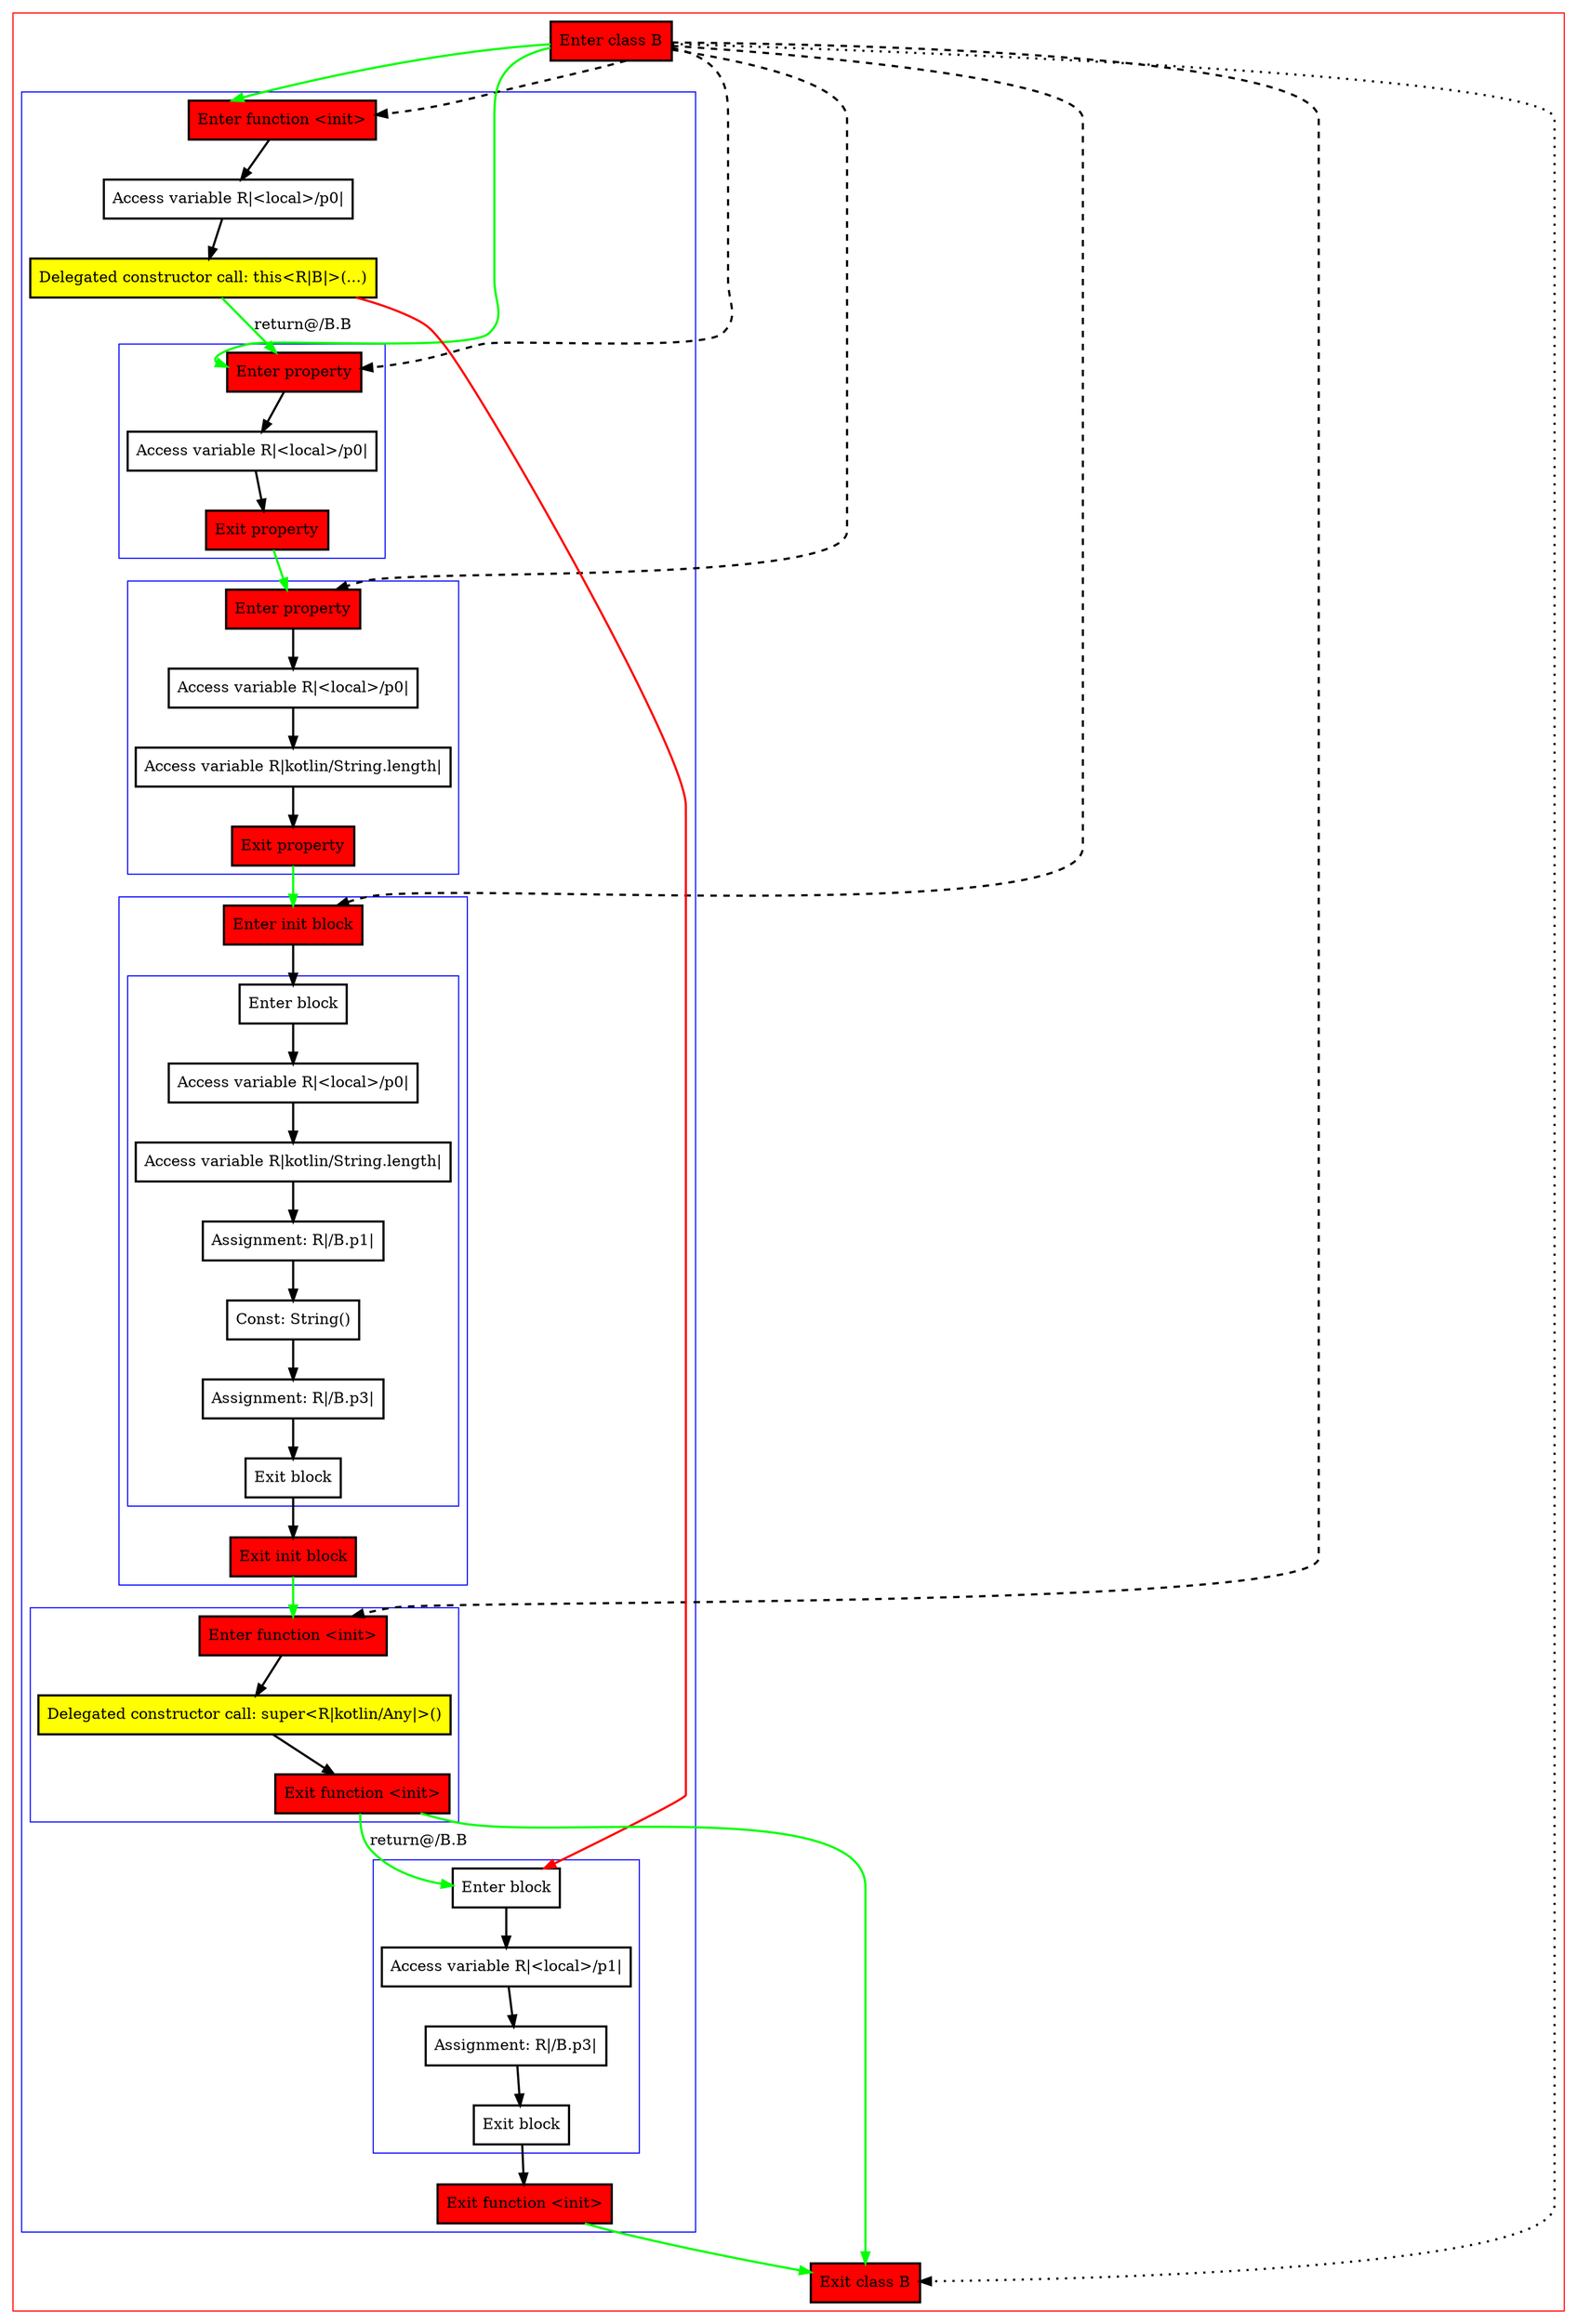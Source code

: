 digraph secondaryConstructorCfg_kt {
    graph [nodesep=3]
    node [shape=box penwidth=2]
    edge [penwidth=2]

    subgraph cluster_0 {
        color=red
        0 [label="Enter class B" style="filled" fillcolor=red];
        subgraph cluster_1 {
            color=blue
            1 [label="Enter function <init>" style="filled" fillcolor=red];
            2 [label="Access variable R|<local>/p0|"];
            3 [label="Delegated constructor call: this<R|B|>(...)" style="filled" fillcolor=yellow];
            subgraph cluster_2 {
                color=blue
                4 [label="Enter property" style="filled" fillcolor=red];
                5 [label="Access variable R|<local>/p0|"];
                6 [label="Exit property" style="filled" fillcolor=red];
            }
            subgraph cluster_3 {
                color=blue
                7 [label="Enter property" style="filled" fillcolor=red];
                8 [label="Access variable R|<local>/p0|"];
                9 [label="Access variable R|kotlin/String.length|"];
                10 [label="Exit property" style="filled" fillcolor=red];
            }
            subgraph cluster_4 {
                color=blue
                11 [label="Enter init block" style="filled" fillcolor=red];
                subgraph cluster_5 {
                    color=blue
                    12 [label="Enter block"];
                    13 [label="Access variable R|<local>/p0|"];
                    14 [label="Access variable R|kotlin/String.length|"];
                    15 [label="Assignment: R|/B.p1|"];
                    16 [label="Const: String()"];
                    17 [label="Assignment: R|/B.p3|"];
                    18 [label="Exit block"];
                }
                19 [label="Exit init block" style="filled" fillcolor=red];
            }
            subgraph cluster_6 {
                color=blue
                20 [label="Enter function <init>" style="filled" fillcolor=red];
                21 [label="Delegated constructor call: super<R|kotlin/Any|>()" style="filled" fillcolor=yellow];
                22 [label="Exit function <init>" style="filled" fillcolor=red];
            }
            subgraph cluster_7 {
                color=blue
                23 [label="Enter block"];
                24 [label="Access variable R|<local>/p1|"];
                25 [label="Assignment: R|/B.p3|"];
                26 [label="Exit block"];
            }
            27 [label="Exit function <init>" style="filled" fillcolor=red];
        }
        28 [label="Exit class B" style="filled" fillcolor=red];
    }
    0 -> {1 4} [color=green];
    0 -> {28} [style=dotted];
    0 -> {1 4 7 11 20} [style=dashed];
    1 -> {2};
    2 -> {3};
    3 -> {4} [color=green label="return@/B.B"];
    3 -> {23} [color=red];
    4 -> {5};
    5 -> {6};
    6 -> {7} [color=green];
    7 -> {8};
    8 -> {9};
    9 -> {10};
    10 -> {11} [color=green];
    11 -> {12};
    12 -> {13};
    13 -> {14};
    14 -> {15};
    15 -> {16};
    16 -> {17};
    17 -> {18};
    18 -> {19};
    19 -> {20} [color=green];
    20 -> {21};
    21 -> {22};
    22 -> {23} [color=green label="return@/B.B"];
    22 -> {28} [color=green];
    23 -> {24};
    24 -> {25};
    25 -> {26};
    26 -> {27};
    27 -> {28} [color=green];

}
